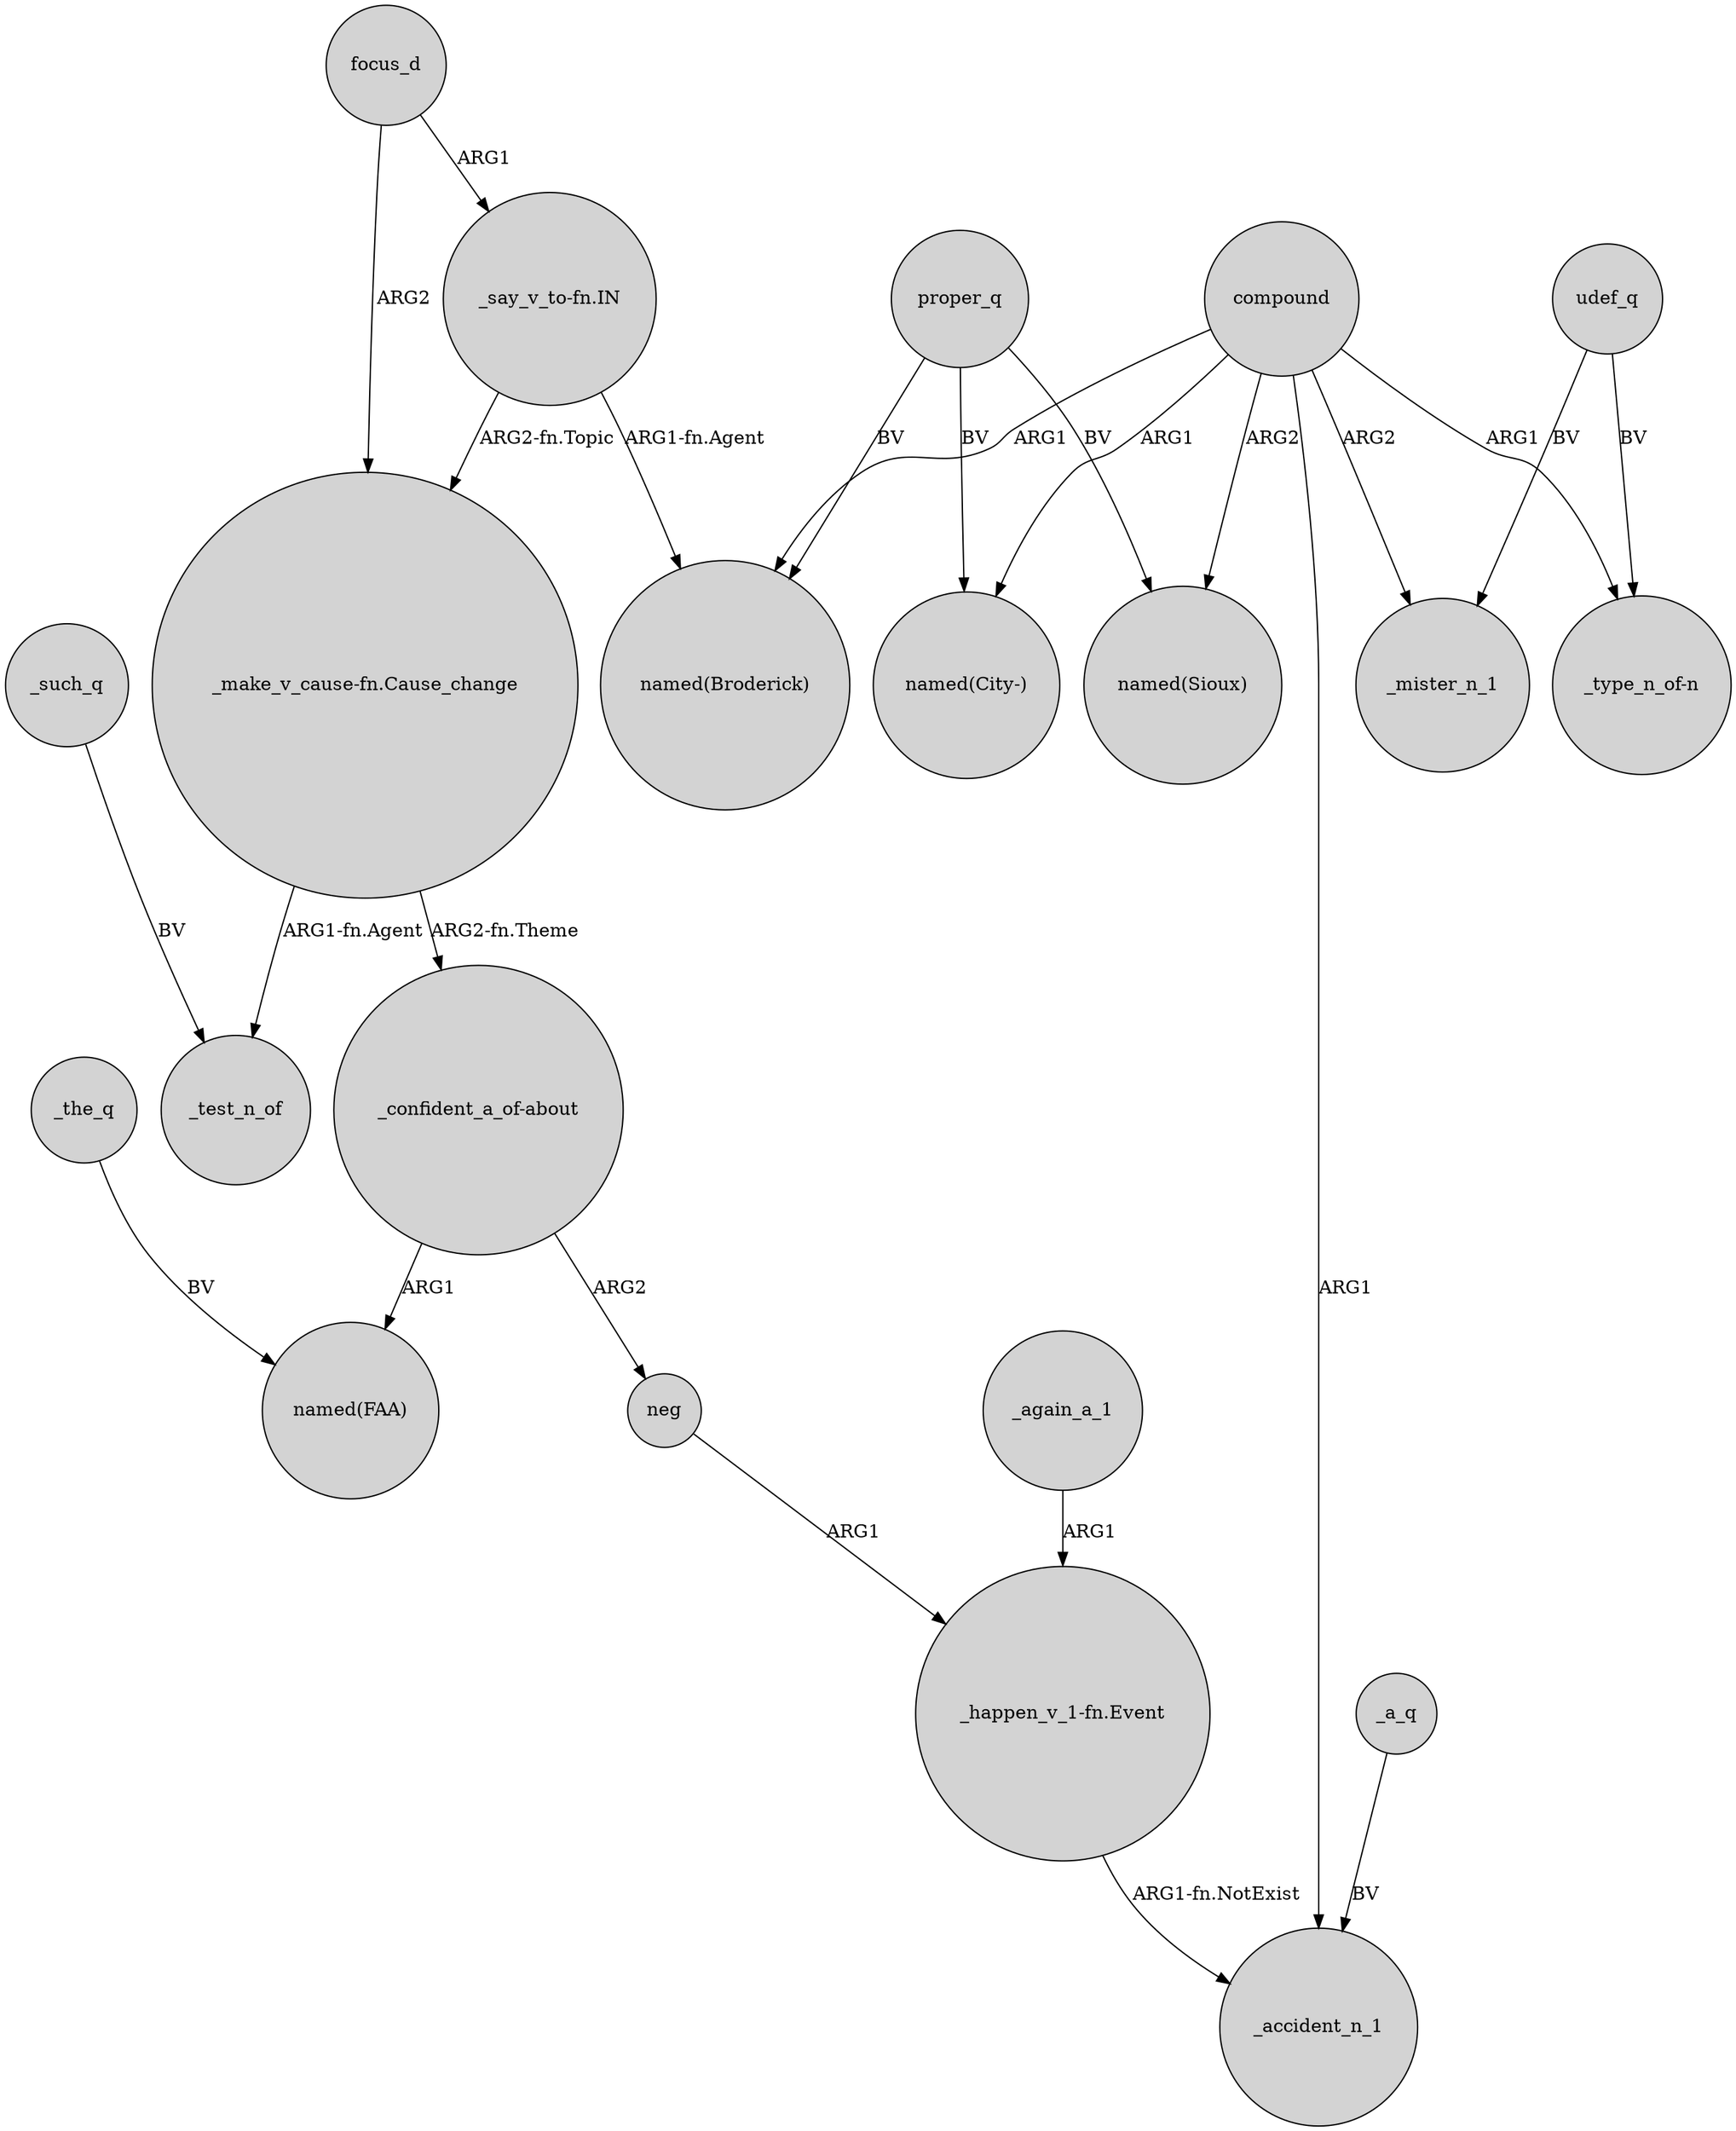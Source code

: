 digraph {
	node [shape=circle style=filled]
	"_confident_a_of-about" -> neg [label=ARG2]
	compound -> "named(Broderick)" [label=ARG1]
	compound -> "_type_n_of-n" [label=ARG1]
	udef_q -> "_type_n_of-n" [label=BV]
	"_say_v_to-fn.IN" -> "named(Broderick)" [label="ARG1-fn.Agent"]
	_the_q -> "named(FAA)" [label=BV]
	compound -> _mister_n_1 [label=ARG2]
	proper_q -> "named(City-)" [label=BV]
	"_make_v_cause-fn.Cause_change" -> _test_n_of [label="ARG1-fn.Agent"]
	udef_q -> _mister_n_1 [label=BV]
	_such_q -> _test_n_of [label=BV]
	focus_d -> "_make_v_cause-fn.Cause_change" [label=ARG2]
	proper_q -> "named(Sioux)" [label=BV]
	"_say_v_to-fn.IN" -> "_make_v_cause-fn.Cause_change" [label="ARG2-fn.Topic"]
	compound -> "named(Sioux)" [label=ARG2]
	_again_a_1 -> "_happen_v_1-fn.Event" [label=ARG1]
	_a_q -> _accident_n_1 [label=BV]
	"_confident_a_of-about" -> "named(FAA)" [label=ARG1]
	neg -> "_happen_v_1-fn.Event" [label=ARG1]
	compound -> "named(City-)" [label=ARG1]
	proper_q -> "named(Broderick)" [label=BV]
	"_happen_v_1-fn.Event" -> _accident_n_1 [label="ARG1-fn.NotExist"]
	compound -> _accident_n_1 [label=ARG1]
	"_make_v_cause-fn.Cause_change" -> "_confident_a_of-about" [label="ARG2-fn.Theme"]
	focus_d -> "_say_v_to-fn.IN" [label=ARG1]
}
